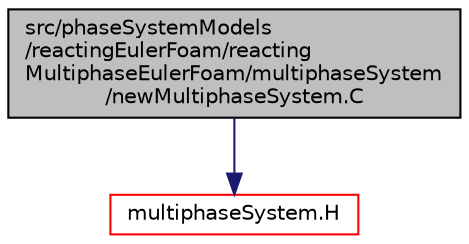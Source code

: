 digraph "src/phaseSystemModels/reactingEulerFoam/reactingMultiphaseEulerFoam/multiphaseSystem/newMultiphaseSystem.C"
{
  bgcolor="transparent";
  edge [fontname="Helvetica",fontsize="10",labelfontname="Helvetica",labelfontsize="10"];
  node [fontname="Helvetica",fontsize="10",shape=record];
  Node1 [label="src/phaseSystemModels\l/reactingEulerFoam/reacting\lMultiphaseEulerFoam/multiphaseSystem\l/newMultiphaseSystem.C",height=0.2,width=0.4,color="black", fillcolor="grey75", style="filled" fontcolor="black"];
  Node1 -> Node2 [color="midnightblue",fontsize="10",style="solid",fontname="Helvetica"];
  Node2 [label="multiphaseSystem.H",height=0.2,width=0.4,color="red",URL="$src_2phaseSystemModels_2reactingEulerFoam_2reactingMultiphaseEulerFoam_2multiphaseSystem_2multiphaseSystem_8H.html"];
}
